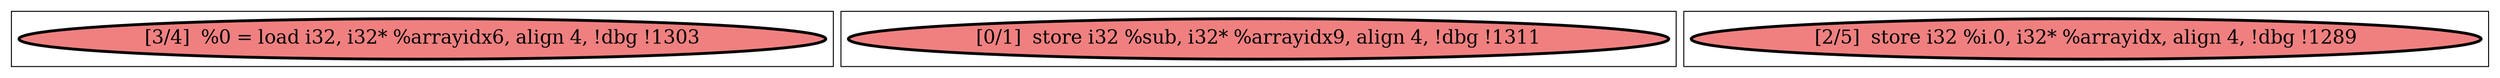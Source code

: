 
digraph G {





subgraph cluster2 {


node11 [penwidth=3.0,fontsize=20,fillcolor=lightcoral,label="[3/4]  %0 = load i32, i32* %arrayidx6, align 4, !dbg !1303",shape=ellipse,style=filled ]



}

subgraph cluster0 {


node9 [penwidth=3.0,fontsize=20,fillcolor=lightcoral,label="[0/1]  store i32 %sub, i32* %arrayidx9, align 4, !dbg !1311",shape=ellipse,style=filled ]



}

subgraph cluster1 {


node10 [penwidth=3.0,fontsize=20,fillcolor=lightcoral,label="[2/5]  store i32 %i.0, i32* %arrayidx, align 4, !dbg !1289",shape=ellipse,style=filled ]



}

}
